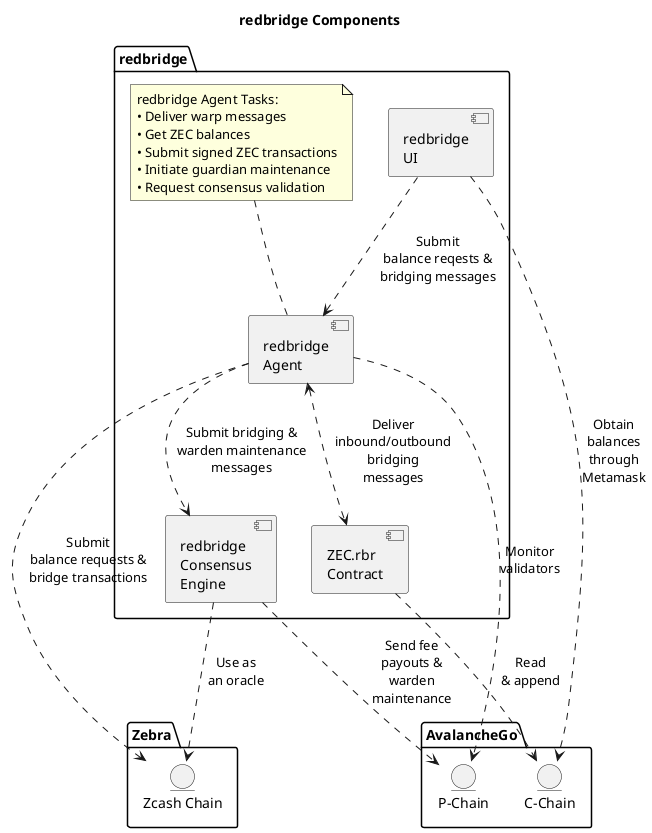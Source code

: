@startuml
skinparam componentStyle uml2
title redbridge Components

package "redbridge" as ZB {
    [redbridge\nUI] as UI
    [redbridge\nAgent] as ZA 
    note top of ZA : redbridge Agent Tasks:\n• Deliver warp messages\n• Get ZEC balances\n• Submit signed ZEC transactions\n• Initiate guardian maintenance\n• Request consensus validation
    [redbridge\nConsensus\nEngine] as RCE
    [ZEC.rbr\nContract] as ZC
}


package "Zebra" as ZCA {
    entity "Zcash Chain" as Z
}

package "AvalancheGo" as A {
    entity "C-Chain" as CC
    entity "P-Chain" as AP
}

UI .d.> ZA : Submit\nbalance reqests &\nbridging messages
UI .d.> CC : Obtain\nbalances\nthrough\nMetamask

ZA .d.> AP : Monitor\nvalidators
ZA .d.> RCE : Submit bridging &\nwarden maintenance\nmessages
ZA .d.> Z : Submit\nbalance requests &\nbridge transactions
ZA <.d.> ZC : Deliver\ninbound/outbound\nbridging\nmessages

RCE .d.> Z : Use as\nan oracle
RCE .d.> AP : Send fee\npayouts &\nwarden\nmaintenance

ZC .d.> CC : Read\n& append

@enduml
 